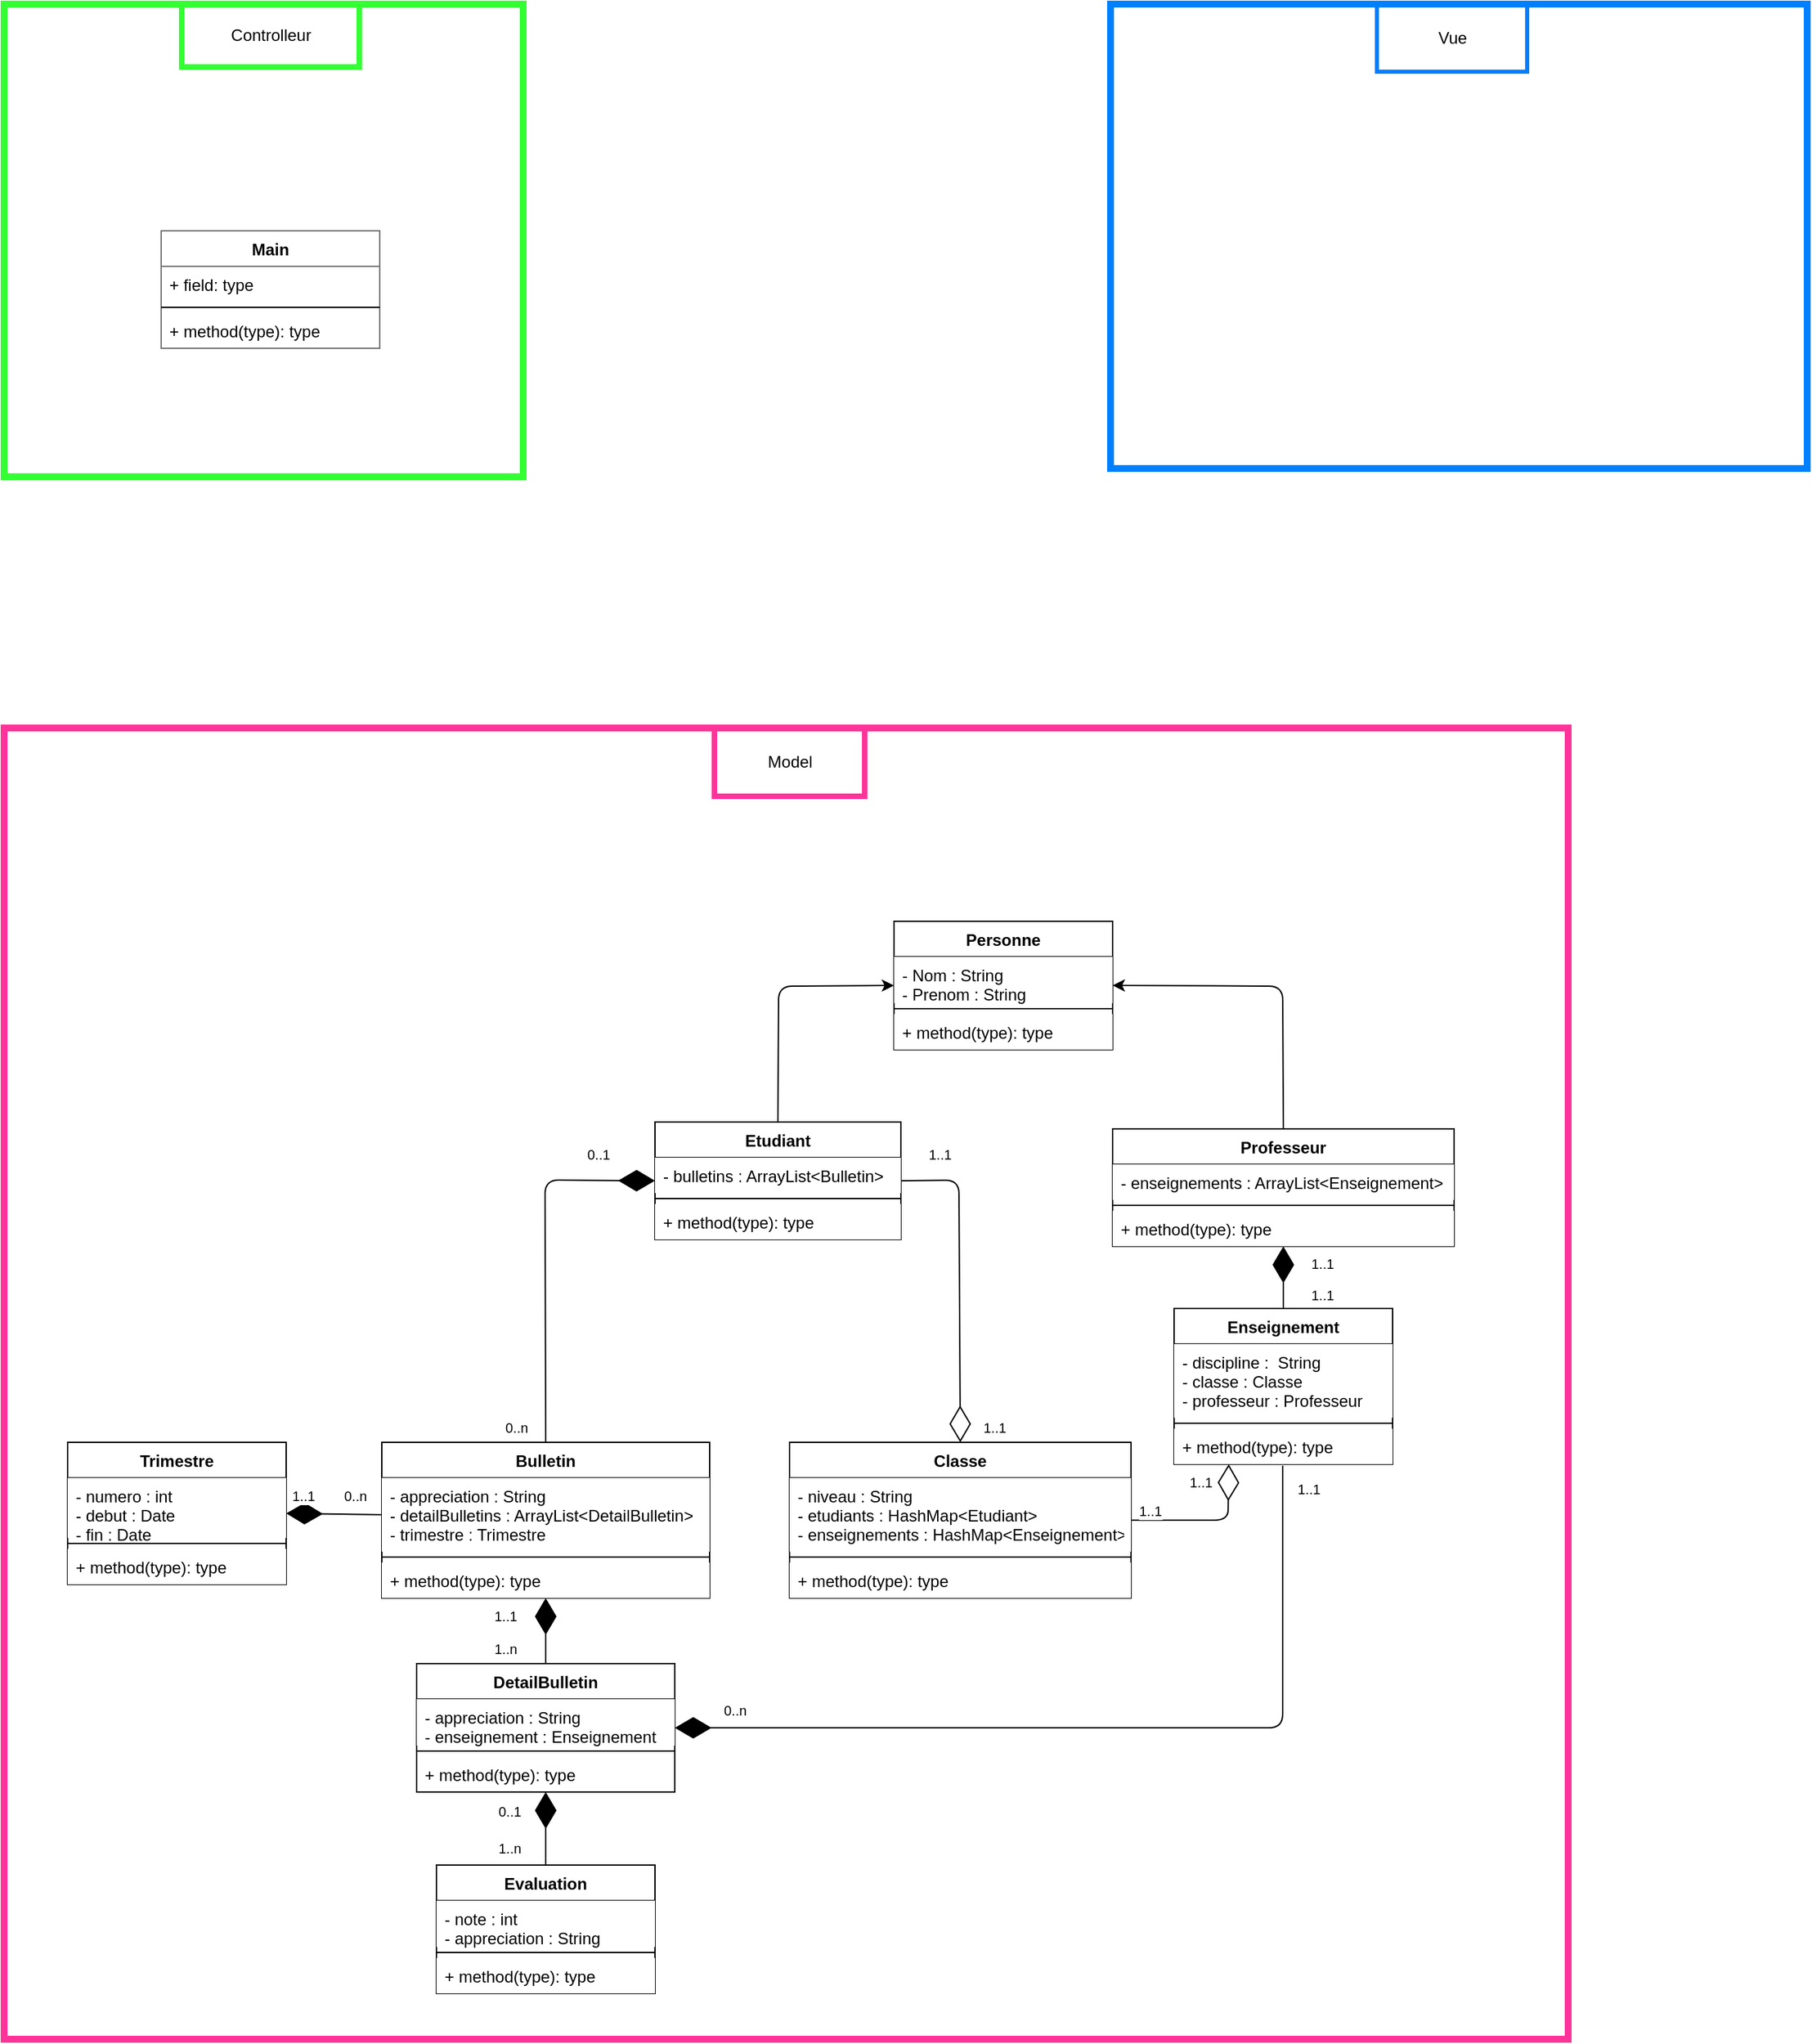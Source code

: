 <mxfile version="10.6.8" type="device"><diagram id="fHVkJLDE_P2e7peX-66i" name="Page-1"><mxGraphModel dx="2316" dy="2385" grid="1" gridSize="10" guides="1" tooltips="1" connect="1" arrows="1" fold="1" page="1" pageScale="1" pageWidth="827" pageHeight="1169" math="0" shadow="0"><root><mxCell id="0"/><mxCell id="1" parent="0"/><mxCell id="B1ezyXwraSYBmqTXVH9b-1" value="Personne" style="swimlane;fontStyle=1;align=center;verticalAlign=top;childLayout=stackLayout;horizontal=1;startSize=26;horizontalStack=0;resizeParent=1;resizeParentMax=0;resizeLast=0;collapsible=1;marginBottom=0;" vertex="1" parent="1"><mxGeometry x="826.5" y="61.5" width="160" height="94" as="geometry"/></mxCell><mxCell id="B1ezyXwraSYBmqTXVH9b-2" value="- Nom : String&#xA;- Prenom : String&#xA;" style="text;strokeColor=none;fillColor=#ffffff;align=left;verticalAlign=top;spacingLeft=4;spacingRight=4;overflow=hidden;rotatable=0;points=[[0,0.5],[1,0.5]];portConstraint=eastwest;" vertex="1" parent="B1ezyXwraSYBmqTXVH9b-1"><mxGeometry y="26" width="160" height="34" as="geometry"/></mxCell><mxCell id="B1ezyXwraSYBmqTXVH9b-3" value="" style="line;strokeWidth=1;fillColor=none;align=left;verticalAlign=middle;spacingTop=-1;spacingLeft=3;spacingRight=3;rotatable=0;labelPosition=right;points=[];portConstraint=eastwest;" vertex="1" parent="B1ezyXwraSYBmqTXVH9b-1"><mxGeometry y="60" width="160" height="8" as="geometry"/></mxCell><mxCell id="B1ezyXwraSYBmqTXVH9b-4" value="+ method(type): type" style="text;strokeColor=none;fillColor=#ffffff;align=left;verticalAlign=top;spacingLeft=4;spacingRight=4;overflow=hidden;rotatable=0;points=[[0,0.5],[1,0.5]];portConstraint=eastwest;" vertex="1" parent="B1ezyXwraSYBmqTXVH9b-1"><mxGeometry y="68" width="160" height="26" as="geometry"/></mxCell><mxCell id="B1ezyXwraSYBmqTXVH9b-5" value="Etudiant" style="swimlane;fontStyle=1;align=center;verticalAlign=top;childLayout=stackLayout;horizontal=1;startSize=26;horizontalStack=0;resizeParent=1;resizeParentMax=0;resizeLast=0;collapsible=1;marginBottom=0;" vertex="1" parent="1"><mxGeometry x="651.5" y="208.5" width="180" height="86" as="geometry"/></mxCell><mxCell id="B1ezyXwraSYBmqTXVH9b-6" value="- bulletins : ArrayList&lt;Bulletin&gt;" style="text;strokeColor=none;fillColor=#ffffff;align=left;verticalAlign=top;spacingLeft=4;spacingRight=4;overflow=hidden;rotatable=0;points=[[0,0.5],[1,0.5]];portConstraint=eastwest;" vertex="1" parent="B1ezyXwraSYBmqTXVH9b-5"><mxGeometry y="26" width="180" height="26" as="geometry"/></mxCell><mxCell id="B1ezyXwraSYBmqTXVH9b-7" value="" style="line;strokeWidth=1;fillColor=none;align=left;verticalAlign=middle;spacingTop=-1;spacingLeft=3;spacingRight=3;rotatable=0;labelPosition=right;points=[];portConstraint=eastwest;" vertex="1" parent="B1ezyXwraSYBmqTXVH9b-5"><mxGeometry y="52" width="180" height="8" as="geometry"/></mxCell><mxCell id="B1ezyXwraSYBmqTXVH9b-8" value="+ method(type): type" style="text;strokeColor=none;fillColor=#ffffff;align=left;verticalAlign=top;spacingLeft=4;spacingRight=4;overflow=hidden;rotatable=0;points=[[0,0.5],[1,0.5]];portConstraint=eastwest;" vertex="1" parent="B1ezyXwraSYBmqTXVH9b-5"><mxGeometry y="60" width="180" height="26" as="geometry"/></mxCell><mxCell id="B1ezyXwraSYBmqTXVH9b-9" value="Professeur" style="swimlane;fontStyle=1;align=center;verticalAlign=top;childLayout=stackLayout;horizontal=1;startSize=26;horizontalStack=0;resizeParent=1;resizeParentMax=0;resizeLast=0;collapsible=1;marginBottom=0;" vertex="1" parent="1"><mxGeometry x="986.5" y="213.5" width="250" height="86" as="geometry"/></mxCell><mxCell id="B1ezyXwraSYBmqTXVH9b-10" value="- enseignements : ArrayList&lt;Enseignement&gt;" style="text;strokeColor=none;fillColor=#ffffff;align=left;verticalAlign=top;spacingLeft=4;spacingRight=4;overflow=hidden;rotatable=0;points=[[0,0.5],[1,0.5]];portConstraint=eastwest;" vertex="1" parent="B1ezyXwraSYBmqTXVH9b-9"><mxGeometry y="26" width="250" height="26" as="geometry"/></mxCell><mxCell id="B1ezyXwraSYBmqTXVH9b-11" value="" style="line;strokeWidth=1;fillColor=none;align=left;verticalAlign=middle;spacingTop=-1;spacingLeft=3;spacingRight=3;rotatable=0;labelPosition=right;points=[];portConstraint=eastwest;" vertex="1" parent="B1ezyXwraSYBmqTXVH9b-9"><mxGeometry y="52" width="250" height="8" as="geometry"/></mxCell><mxCell id="B1ezyXwraSYBmqTXVH9b-12" value="+ method(type): type" style="text;strokeColor=none;fillColor=#ffffff;align=left;verticalAlign=top;spacingLeft=4;spacingRight=4;overflow=hidden;rotatable=0;points=[[0,0.5],[1,0.5]];portConstraint=eastwest;" vertex="1" parent="B1ezyXwraSYBmqTXVH9b-9"><mxGeometry y="60" width="250" height="26" as="geometry"/></mxCell><mxCell id="B1ezyXwraSYBmqTXVH9b-13" value="Enseignement" style="swimlane;fontStyle=1;align=center;verticalAlign=top;childLayout=stackLayout;horizontal=1;startSize=26;horizontalStack=0;resizeParent=1;resizeParentMax=0;resizeLast=0;collapsible=1;marginBottom=0;" vertex="1" parent="1"><mxGeometry x="1031.5" y="345" width="160" height="114" as="geometry"/></mxCell><mxCell id="B1ezyXwraSYBmqTXVH9b-14" value="- discipline :  String&#xA;- classe : Classe&#xA;- professeur : Professeur&#xA;&#xA;" style="text;strokeColor=none;fillColor=#ffffff;align=left;verticalAlign=top;spacingLeft=4;spacingRight=4;overflow=hidden;rotatable=0;points=[[0,0.5],[1,0.5]];portConstraint=eastwest;" vertex="1" parent="B1ezyXwraSYBmqTXVH9b-13"><mxGeometry y="26" width="160" height="54" as="geometry"/></mxCell><mxCell id="B1ezyXwraSYBmqTXVH9b-15" value="" style="line;strokeWidth=1;fillColor=none;align=left;verticalAlign=middle;spacingTop=-1;spacingLeft=3;spacingRight=3;rotatable=0;labelPosition=right;points=[];portConstraint=eastwest;" vertex="1" parent="B1ezyXwraSYBmqTXVH9b-13"><mxGeometry y="80" width="160" height="8" as="geometry"/></mxCell><mxCell id="B1ezyXwraSYBmqTXVH9b-16" value="+ method(type): type" style="text;strokeColor=none;fillColor=#ffffff;align=left;verticalAlign=top;spacingLeft=4;spacingRight=4;overflow=hidden;rotatable=0;points=[[0,0.5],[1,0.5]];portConstraint=eastwest;" vertex="1" parent="B1ezyXwraSYBmqTXVH9b-13"><mxGeometry y="88" width="160" height="26" as="geometry"/></mxCell><mxCell id="B1ezyXwraSYBmqTXVH9b-17" value="Classe" style="swimlane;fontStyle=1;align=center;verticalAlign=top;childLayout=stackLayout;horizontal=1;startSize=26;horizontalStack=0;resizeParent=1;resizeParentMax=0;resizeLast=0;collapsible=1;marginBottom=0;" vertex="1" parent="1"><mxGeometry x="750" y="443" width="250" height="114" as="geometry"/></mxCell><mxCell id="B1ezyXwraSYBmqTXVH9b-18" value="- niveau : String&#xA;- etudiants : HashMap&lt;Etudiant&gt;&#xA;- enseignements : HashMap&lt;Enseignement&gt;&#xA;" style="text;align=left;verticalAlign=top;spacingLeft=4;spacingRight=4;overflow=hidden;rotatable=0;points=[[0,0.5],[1,0.5]];portConstraint=eastwest;fillColor=#ffffff;" vertex="1" parent="B1ezyXwraSYBmqTXVH9b-17"><mxGeometry y="26" width="250" height="54" as="geometry"/></mxCell><mxCell id="B1ezyXwraSYBmqTXVH9b-19" value="" style="line;strokeWidth=1;fillColor=none;align=left;verticalAlign=middle;spacingTop=-1;spacingLeft=3;spacingRight=3;rotatable=0;labelPosition=right;points=[];portConstraint=eastwest;" vertex="1" parent="B1ezyXwraSYBmqTXVH9b-17"><mxGeometry y="80" width="250" height="8" as="geometry"/></mxCell><mxCell id="B1ezyXwraSYBmqTXVH9b-20" value="+ method(type): type" style="text;strokeColor=none;fillColor=#ffffff;align=left;verticalAlign=top;spacingLeft=4;spacingRight=4;overflow=hidden;rotatable=0;points=[[0,0.5],[1,0.5]];portConstraint=eastwest;" vertex="1" parent="B1ezyXwraSYBmqTXVH9b-17"><mxGeometry y="88" width="250" height="26" as="geometry"/></mxCell><mxCell id="B1ezyXwraSYBmqTXVH9b-21" value="Trimestre" style="swimlane;fontStyle=1;align=center;verticalAlign=top;childLayout=stackLayout;horizontal=1;startSize=26;horizontalStack=0;resizeParent=1;resizeParentMax=0;resizeLast=0;collapsible=1;marginBottom=0;" vertex="1" parent="1"><mxGeometry x="221.5" y="443" width="160" height="104" as="geometry"/></mxCell><mxCell id="B1ezyXwraSYBmqTXVH9b-22" value="- numero : int&#xA;- debut : Date&#xA;- fin : Date&#xA;" style="text;strokeColor=none;fillColor=#ffffff;align=left;verticalAlign=top;spacingLeft=4;spacingRight=4;overflow=hidden;rotatable=0;points=[[0,0.5],[1,0.5]];portConstraint=eastwest;" vertex="1" parent="B1ezyXwraSYBmqTXVH9b-21"><mxGeometry y="26" width="160" height="44" as="geometry"/></mxCell><mxCell id="B1ezyXwraSYBmqTXVH9b-23" value="" style="line;strokeWidth=1;fillColor=none;align=left;verticalAlign=middle;spacingTop=-1;spacingLeft=3;spacingRight=3;rotatable=0;labelPosition=right;points=[];portConstraint=eastwest;" vertex="1" parent="B1ezyXwraSYBmqTXVH9b-21"><mxGeometry y="70" width="160" height="8" as="geometry"/></mxCell><mxCell id="B1ezyXwraSYBmqTXVH9b-24" value="+ method(type): type" style="text;strokeColor=none;fillColor=#ffffff;align=left;verticalAlign=top;spacingLeft=4;spacingRight=4;overflow=hidden;rotatable=0;points=[[0,0.5],[1,0.5]];portConstraint=eastwest;" vertex="1" parent="B1ezyXwraSYBmqTXVH9b-21"><mxGeometry y="78" width="160" height="26" as="geometry"/></mxCell><mxCell id="B1ezyXwraSYBmqTXVH9b-25" value="Bulletin" style="swimlane;fontStyle=1;align=center;verticalAlign=top;childLayout=stackLayout;horizontal=1;startSize=26;horizontalStack=0;resizeParent=1;resizeParentMax=0;resizeLast=0;collapsible=1;marginBottom=0;" vertex="1" parent="1"><mxGeometry x="451.5" y="443" width="240" height="114" as="geometry"/></mxCell><mxCell id="B1ezyXwraSYBmqTXVH9b-26" value="- appreciation : String&#xA;- detailBulletins : ArrayList&lt;DetailBulletin&gt;&#xA;- trimestre : Trimestre&#xA;" style="text;strokeColor=none;fillColor=#ffffff;align=left;verticalAlign=top;spacingLeft=4;spacingRight=4;overflow=hidden;rotatable=0;points=[[0,0.5],[1,0.5]];portConstraint=eastwest;" vertex="1" parent="B1ezyXwraSYBmqTXVH9b-25"><mxGeometry y="26" width="240" height="54" as="geometry"/></mxCell><mxCell id="B1ezyXwraSYBmqTXVH9b-27" value="" style="line;strokeWidth=1;fillColor=none;align=left;verticalAlign=middle;spacingTop=-1;spacingLeft=3;spacingRight=3;rotatable=0;labelPosition=right;points=[];portConstraint=eastwest;" vertex="1" parent="B1ezyXwraSYBmqTXVH9b-25"><mxGeometry y="80" width="240" height="8" as="geometry"/></mxCell><mxCell id="B1ezyXwraSYBmqTXVH9b-28" value="+ method(type): type" style="text;strokeColor=none;fillColor=#ffffff;align=left;verticalAlign=top;spacingLeft=4;spacingRight=4;overflow=hidden;rotatable=0;points=[[0,0.5],[1,0.5]];portConstraint=eastwest;" vertex="1" parent="B1ezyXwraSYBmqTXVH9b-25"><mxGeometry y="88" width="240" height="26" as="geometry"/></mxCell><mxCell id="B1ezyXwraSYBmqTXVH9b-31" value="Evaluation" style="swimlane;fontStyle=1;align=center;verticalAlign=top;childLayout=stackLayout;horizontal=1;startSize=26;horizontalStack=0;resizeParent=1;resizeParentMax=0;resizeLast=0;collapsible=1;marginBottom=0;" vertex="1" parent="1"><mxGeometry x="491.5" y="752.5" width="160" height="94" as="geometry"/></mxCell><mxCell id="B1ezyXwraSYBmqTXVH9b-32" value="- note : int&#xA;- appreciation : String&#xA;" style="text;strokeColor=none;fillColor=#ffffff;align=left;verticalAlign=top;spacingLeft=4;spacingRight=4;overflow=hidden;rotatable=0;points=[[0,0.5],[1,0.5]];portConstraint=eastwest;" vertex="1" parent="B1ezyXwraSYBmqTXVH9b-31"><mxGeometry y="26" width="160" height="34" as="geometry"/></mxCell><mxCell id="B1ezyXwraSYBmqTXVH9b-33" value="" style="line;strokeWidth=1;fillColor=none;align=left;verticalAlign=middle;spacingTop=-1;spacingLeft=3;spacingRight=3;rotatable=0;labelPosition=right;points=[];portConstraint=eastwest;" vertex="1" parent="B1ezyXwraSYBmqTXVH9b-31"><mxGeometry y="60" width="160" height="8" as="geometry"/></mxCell><mxCell id="B1ezyXwraSYBmqTXVH9b-34" value="+ method(type): type" style="text;strokeColor=none;fillColor=#ffffff;align=left;verticalAlign=top;spacingLeft=4;spacingRight=4;overflow=hidden;rotatable=0;points=[[0,0.5],[1,0.5]];portConstraint=eastwest;" vertex="1" parent="B1ezyXwraSYBmqTXVH9b-31"><mxGeometry y="68" width="160" height="26" as="geometry"/></mxCell><mxCell id="B1ezyXwraSYBmqTXVH9b-36" value="DetailBulletin" style="swimlane;fontStyle=1;align=center;verticalAlign=top;childLayout=stackLayout;horizontal=1;startSize=26;horizontalStack=0;resizeParent=1;resizeParentMax=0;resizeLast=0;collapsible=1;marginBottom=0;" vertex="1" parent="1"><mxGeometry x="477" y="605" width="189" height="94" as="geometry"/></mxCell><mxCell id="B1ezyXwraSYBmqTXVH9b-37" value="- appreciation : String&#xA;- enseignement : Enseignement&#xA;" style="text;strokeColor=none;fillColor=#ffffff;align=left;verticalAlign=top;spacingLeft=4;spacingRight=4;overflow=hidden;rotatable=0;points=[[0,0.5],[1,0.5]];portConstraint=eastwest;" vertex="1" parent="B1ezyXwraSYBmqTXVH9b-36"><mxGeometry y="26" width="189" height="34" as="geometry"/></mxCell><mxCell id="B1ezyXwraSYBmqTXVH9b-38" value="" style="line;strokeWidth=1;fillColor=#ffffff;align=left;verticalAlign=middle;spacingTop=-1;spacingLeft=3;spacingRight=3;rotatable=0;labelPosition=right;points=[];portConstraint=eastwest;" vertex="1" parent="B1ezyXwraSYBmqTXVH9b-36"><mxGeometry y="60" width="189" height="8" as="geometry"/></mxCell><mxCell id="B1ezyXwraSYBmqTXVH9b-39" value="+ method(type): type" style="text;strokeColor=none;fillColor=none;align=left;verticalAlign=top;spacingLeft=4;spacingRight=4;overflow=hidden;rotatable=0;points=[[0,0.5],[1,0.5]];portConstraint=eastwest;" vertex="1" parent="B1ezyXwraSYBmqTXVH9b-36"><mxGeometry y="68" width="189" height="26" as="geometry"/></mxCell><mxCell id="B1ezyXwraSYBmqTXVH9b-42" value="" style="rounded=0;whiteSpace=wrap;html=1;fillColor=none;strokeColor=#FF3399;strokeWidth=5;" vertex="1" parent="1"><mxGeometry x="175" y="-80" width="1145" height="960" as="geometry"/></mxCell><mxCell id="B1ezyXwraSYBmqTXVH9b-43" value="" style="rounded=0;whiteSpace=wrap;html=1;strokeColor=#007FFF;strokeWidth=5;fillColor=none;" vertex="1" parent="1"><mxGeometry x="985" y="-610" width="510" height="340" as="geometry"/></mxCell><mxCell id="B1ezyXwraSYBmqTXVH9b-49" value="" style="rounded=0;whiteSpace=wrap;html=1;fillColor=none;strokeColor=#33FF33;strokeWidth=5;" vertex="1" parent="1"><mxGeometry x="175" y="-610" width="380" height="346" as="geometry"/></mxCell><mxCell id="B1ezyXwraSYBmqTXVH9b-51" value="Controlleur" style="html=1;strokeColor=#33FF33;strokeWidth=4;fillColor=none;" vertex="1" parent="1"><mxGeometry x="305" y="-610" width="130" height="46" as="geometry"/></mxCell><mxCell id="B1ezyXwraSYBmqTXVH9b-53" value="Vue" style="html=1;strokeColor=#007FFF;strokeWidth=3;fillColor=none;" vertex="1" parent="1"><mxGeometry x="1180" y="-610.5" width="110" height="50" as="geometry"/></mxCell><mxCell id="B1ezyXwraSYBmqTXVH9b-54" value="Model" style="html=1;strokeColor=#FF3399;strokeWidth=4;fillColor=none;" vertex="1" parent="1"><mxGeometry x="695" y="-80" width="110" height="50" as="geometry"/></mxCell><mxCell id="B1ezyXwraSYBmqTXVH9b-57" value="Main" style="swimlane;fontStyle=1;align=center;verticalAlign=top;childLayout=stackLayout;horizontal=1;startSize=26;horizontalStack=0;resizeParent=1;resizeParentMax=0;resizeLast=0;collapsible=1;marginBottom=0;strokeColor=#757575;strokeWidth=1;fillColor=none;" vertex="1" parent="1"><mxGeometry x="290" y="-444" width="160" height="86" as="geometry"/></mxCell><mxCell id="B1ezyXwraSYBmqTXVH9b-58" value="+ field: type" style="text;strokeColor=none;fillColor=none;align=left;verticalAlign=top;spacingLeft=4;spacingRight=4;overflow=hidden;rotatable=0;points=[[0,0.5],[1,0.5]];portConstraint=eastwest;" vertex="1" parent="B1ezyXwraSYBmqTXVH9b-57"><mxGeometry y="26" width="160" height="26" as="geometry"/></mxCell><mxCell id="B1ezyXwraSYBmqTXVH9b-59" value="" style="line;strokeWidth=1;fillColor=none;align=left;verticalAlign=middle;spacingTop=-1;spacingLeft=3;spacingRight=3;rotatable=0;labelPosition=right;points=[];portConstraint=eastwest;" vertex="1" parent="B1ezyXwraSYBmqTXVH9b-57"><mxGeometry y="52" width="160" height="8" as="geometry"/></mxCell><mxCell id="B1ezyXwraSYBmqTXVH9b-60" value="+ method(type): type" style="text;strokeColor=none;fillColor=none;align=left;verticalAlign=top;spacingLeft=4;spacingRight=4;overflow=hidden;rotatable=0;points=[[0,0.5],[1,0.5]];portConstraint=eastwest;" vertex="1" parent="B1ezyXwraSYBmqTXVH9b-57"><mxGeometry y="60" width="160" height="26" as="geometry"/></mxCell><mxCell id="B1ezyXwraSYBmqTXVH9b-62" value="" style="endArrow=classic;html=1;exitX=0.5;exitY=0;exitDx=0;exitDy=0;entryX=0;entryY=0.5;entryDx=0;entryDy=0;" edge="1" parent="1" source="B1ezyXwraSYBmqTXVH9b-5" target="B1ezyXwraSYBmqTXVH9b-1"><mxGeometry width="50" height="50" relative="1" as="geometry"><mxPoint x="778.5" y="160" as="sourcePoint"/><mxPoint x="786" y="120" as="targetPoint"/><Array as="points"><mxPoint x="742" y="109"/></Array></mxGeometry></mxCell><mxCell id="B1ezyXwraSYBmqTXVH9b-63" value="" style="endArrow=classic;html=1;exitX=0.5;exitY=0;exitDx=0;exitDy=0;entryX=1;entryY=0.5;entryDx=0;entryDy=0;" edge="1" parent="1" source="B1ezyXwraSYBmqTXVH9b-9" target="B1ezyXwraSYBmqTXVH9b-1"><mxGeometry width="50" height="50" relative="1" as="geometry"><mxPoint x="796.786" y="219.143" as="sourcePoint"/><mxPoint x="936.5" y="171" as="targetPoint"/><Array as="points"><mxPoint x="1111" y="109"/></Array></mxGeometry></mxCell><mxCell id="B1ezyXwraSYBmqTXVH9b-72" value="" style="endArrow=diamondThin;endFill=1;endSize=24;html=1;exitX=0.5;exitY=0;exitDx=0;exitDy=0;entryX=0;entryY=0.5;entryDx=0;entryDy=0;" edge="1" parent="1" source="B1ezyXwraSYBmqTXVH9b-25" target="B1ezyXwraSYBmqTXVH9b-5"><mxGeometry width="160" relative="1" as="geometry"><mxPoint x="696.5" y="332.5" as="sourcePoint"/><mxPoint x="800" y="370" as="targetPoint"/><Array as="points"><mxPoint x="571" y="251"/></Array></mxGeometry></mxCell><mxCell id="B1ezyXwraSYBmqTXVH9b-75" value="" style="endArrow=diamondThin;endFill=1;endSize=24;html=1;entryX=0.5;entryY=1;entryDx=0;entryDy=0;exitX=0.5;exitY=0;exitDx=0;exitDy=0;" edge="1" parent="1" source="B1ezyXwraSYBmqTXVH9b-36" target="B1ezyXwraSYBmqTXVH9b-25"><mxGeometry width="160" relative="1" as="geometry"><mxPoint x="241.5" y="793.5" as="sourcePoint"/><mxPoint x="401.5" y="793.5" as="targetPoint"/></mxGeometry></mxCell><mxCell id="B1ezyXwraSYBmqTXVH9b-76" value="" style="endArrow=diamondThin;endFill=1;endSize=24;html=1;exitX=0.5;exitY=0;exitDx=0;exitDy=0;" edge="1" parent="1" source="B1ezyXwraSYBmqTXVH9b-31" target="B1ezyXwraSYBmqTXVH9b-39"><mxGeometry width="160" relative="1" as="geometry"><mxPoint x="610" y="710" as="sourcePoint"/><mxPoint x="620" y="720" as="targetPoint"/><Array as="points"/></mxGeometry></mxCell><mxCell id="B1ezyXwraSYBmqTXVH9b-77" value="" style="endArrow=diamondThin;endFill=1;endSize=24;html=1;entryX=0.5;entryY=1;entryDx=0;entryDy=0;exitX=0.5;exitY=0;exitDx=0;exitDy=0;" edge="1" parent="1" source="B1ezyXwraSYBmqTXVH9b-13" target="B1ezyXwraSYBmqTXVH9b-9"><mxGeometry width="160" relative="1" as="geometry"><mxPoint x="456.5" y="730" as="sourcePoint"/><mxPoint x="616.5" y="730" as="targetPoint"/></mxGeometry></mxCell><mxCell id="B1ezyXwraSYBmqTXVH9b-78" value="" style="endArrow=diamondThin;endFill=0;endSize=24;html=1;exitX=1;exitY=0.5;exitDx=0;exitDy=0;entryX=0.5;entryY=0;entryDx=0;entryDy=0;" edge="1" parent="1" source="B1ezyXwraSYBmqTXVH9b-5" target="B1ezyXwraSYBmqTXVH9b-17"><mxGeometry width="160" relative="1" as="geometry"><mxPoint x="850" y="400" as="sourcePoint"/><mxPoint x="950" y="420" as="targetPoint"/><Array as="points"><mxPoint x="874" y="251"/></Array></mxGeometry></mxCell><mxCell id="B1ezyXwraSYBmqTXVH9b-79" value="" style="endArrow=diamondThin;endFill=1;endSize=24;html=1;exitX=0;exitY=0.5;exitDx=0;exitDy=0;entryX=1;entryY=0.5;entryDx=0;entryDy=0;" edge="1" parent="1" source="B1ezyXwraSYBmqTXVH9b-26" target="B1ezyXwraSYBmqTXVH9b-21"><mxGeometry width="160" relative="1" as="geometry"><mxPoint x="231.5" y="823.5" as="sourcePoint"/><mxPoint x="406.5" y="503.5" as="targetPoint"/></mxGeometry></mxCell><mxCell id="B1ezyXwraSYBmqTXVH9b-80" value="" style="endArrow=diamondThin;endFill=0;endSize=24;html=1;entryX=0.25;entryY=1;entryDx=0;entryDy=0;exitX=1;exitY=0.5;exitDx=0;exitDy=0;" edge="1" parent="1" source="B1ezyXwraSYBmqTXVH9b-17" target="B1ezyXwraSYBmqTXVH9b-13"><mxGeometry width="160" relative="1" as="geometry"><mxPoint x="1157" y="520" as="sourcePoint"/><mxPoint x="820" y="820" as="targetPoint"/><Array as="points"><mxPoint x="1071" y="500"/></Array></mxGeometry></mxCell><mxCell id="B1ezyXwraSYBmqTXVH9b-82" value="" style="endArrow=diamondThin;endFill=1;endSize=24;html=1;entryX=1;entryY=0.5;entryDx=0;entryDy=0;" edge="1" parent="1" target="B1ezyXwraSYBmqTXVH9b-36"><mxGeometry width="160" relative="1" as="geometry"><mxPoint x="1111" y="460" as="sourcePoint"/><mxPoint x="520" y="870" as="targetPoint"/><Array as="points"><mxPoint x="1111" y="652"/></Array></mxGeometry></mxCell><mxCell id="B1ezyXwraSYBmqTXVH9b-88" value="0..1" style="resizable=0;html=1;align=left;verticalAlign=top;labelBackgroundColor=#ffffff;fontSize=10;" connectable="0" vertex="1" parent="1"><mxGeometry x="600" y="220" as="geometry"/></mxCell><mxCell id="B1ezyXwraSYBmqTXVH9b-89" value="0..n" style="resizable=0;html=1;align=left;verticalAlign=top;labelBackgroundColor=#ffffff;fontSize=10;" connectable="0" vertex="1" parent="1"><mxGeometry x="540" y="420" as="geometry"/></mxCell><mxCell id="B1ezyXwraSYBmqTXVH9b-90" value="1..1" style="resizable=0;html=1;align=left;verticalAlign=top;labelBackgroundColor=#ffffff;fontSize=10;" connectable="0" vertex="1" parent="1"><mxGeometry x="850" y="220" as="geometry"/></mxCell><mxCell id="B1ezyXwraSYBmqTXVH9b-91" value="1..1" style="resizable=0;html=1;align=left;verticalAlign=top;labelBackgroundColor=#ffffff;fontSize=10;" connectable="0" vertex="1" parent="1"><mxGeometry x="890" y="420" as="geometry"/></mxCell><mxCell id="B1ezyXwraSYBmqTXVH9b-92" value="1..1" style="resizable=0;html=1;align=left;verticalAlign=top;labelBackgroundColor=#ffffff;fontSize=10;" connectable="0" vertex="1" parent="1"><mxGeometry x="1130" y="299.5" as="geometry"/></mxCell><mxCell id="B1ezyXwraSYBmqTXVH9b-94" value="1..1" style="resizable=0;html=1;align=left;verticalAlign=top;labelBackgroundColor=#ffffff;fontSize=10;" connectable="0" vertex="1" parent="1"><mxGeometry x="1130" y="322.5" as="geometry"/></mxCell><mxCell id="B1ezyXwraSYBmqTXVH9b-95" value="1..1" style="resizable=0;html=1;align=left;verticalAlign=top;labelBackgroundColor=#ffffff;fontSize=10;" connectable="0" vertex="1" parent="1"><mxGeometry x="1120" y="469" as="geometry"><mxPoint y="-4" as="offset"/></mxGeometry></mxCell><mxCell id="B1ezyXwraSYBmqTXVH9b-96" value="0..n" style="resizable=0;html=1;align=left;verticalAlign=top;labelBackgroundColor=#ffffff;fontSize=10;" connectable="0" vertex="1" parent="1"><mxGeometry x="700" y="631" as="geometry"><mxPoint y="-4" as="offset"/></mxGeometry></mxCell><mxCell id="B1ezyXwraSYBmqTXVH9b-97" value="0..1" style="resizable=0;html=1;align=left;verticalAlign=top;labelBackgroundColor=#ffffff;fontSize=10;" connectable="0" vertex="1" parent="1"><mxGeometry x="540" y="725.5" as="geometry"><mxPoint x="-5" y="-25" as="offset"/></mxGeometry></mxCell><mxCell id="B1ezyXwraSYBmqTXVH9b-99" value="1..n" style="resizable=0;html=1;align=left;verticalAlign=top;labelBackgroundColor=#ffffff;fontSize=10;" connectable="0" vertex="1" parent="1"><mxGeometry x="540" y="752.5" as="geometry"><mxPoint x="-5" y="-25" as="offset"/></mxGeometry></mxCell><mxCell id="B1ezyXwraSYBmqTXVH9b-100" value="1..1" style="resizable=0;html=1;align=left;verticalAlign=top;labelBackgroundColor=#ffffff;fontSize=10;" connectable="0" vertex="1" parent="1"><mxGeometry x="1040" y="459" as="geometry"><mxPoint x="1" y="1" as="offset"/></mxGeometry></mxCell><mxCell id="B1ezyXwraSYBmqTXVH9b-101" value="1..1" style="resizable=0;html=1;align=left;verticalAlign=top;labelBackgroundColor=#ffffff;fontSize=10;" connectable="0" vertex="1" parent="1"><mxGeometry x="1003.5" y="485" as="geometry"><mxPoint y="-4" as="offset"/></mxGeometry></mxCell><mxCell id="B1ezyXwraSYBmqTXVH9b-102" value="0..n" style="resizable=0;html=1;align=left;verticalAlign=top;labelBackgroundColor=#ffffff;fontSize=10;" connectable="0" vertex="1" parent="1"><mxGeometry x="420" y="469" as="geometry"><mxPoint x="2" y="1" as="offset"/></mxGeometry></mxCell><mxCell id="B1ezyXwraSYBmqTXVH9b-105" value="1..1" style="resizable=0;html=1;align=left;verticalAlign=top;labelBackgroundColor=#ffffff;fontSize=10;" connectable="0" vertex="1" parent="1"><mxGeometry x="381.5" y="469" as="geometry"><mxPoint x="2" y="1" as="offset"/></mxGeometry></mxCell><mxCell id="B1ezyXwraSYBmqTXVH9b-106" value="1..1" style="resizable=0;html=1;align=left;verticalAlign=top;labelBackgroundColor=#ffffff;fontSize=10;" connectable="0" vertex="1" parent="1"><mxGeometry x="530" y="557" as="geometry"><mxPoint x="2" y="1" as="offset"/></mxGeometry></mxCell><mxCell id="B1ezyXwraSYBmqTXVH9b-108" value="1..n" style="resizable=0;html=1;align=left;verticalAlign=top;labelBackgroundColor=#ffffff;fontSize=10;" connectable="0" vertex="1" parent="1"><mxGeometry x="530" y="581" as="geometry"><mxPoint x="2" y="1" as="offset"/></mxGeometry></mxCell></root></mxGraphModel></diagram></mxfile>